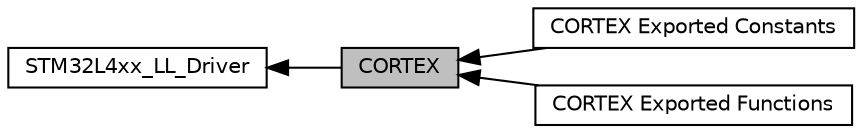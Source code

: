 digraph "CORTEX"
{
  edge [fontname="Helvetica",fontsize="10",labelfontname="Helvetica",labelfontsize="10"];
  node [fontname="Helvetica",fontsize="10",shape=box];
  rankdir=LR;
  Node3 [label="CORTEX Exported Constants",height=0.2,width=0.4,color="black", fillcolor="white", style="filled",URL="$group___c_o_r_t_e_x___l_l___exported___constants.html",tooltip=" "];
  Node4 [label="CORTEX Exported Functions",height=0.2,width=0.4,color="black", fillcolor="white", style="filled",URL="$group___c_o_r_t_e_x___l_l___exported___functions.html",tooltip=" "];
  Node2 [label="STM32L4xx_LL_Driver",height=0.2,width=0.4,color="black", fillcolor="white", style="filled",URL="$group___s_t_m32_l4xx___l_l___driver.html",tooltip=" "];
  Node1 [label="CORTEX",height=0.2,width=0.4,color="black", fillcolor="grey75", style="filled", fontcolor="black",tooltip=" "];
  Node2->Node1 [shape=plaintext, dir="back", style="solid"];
  Node1->Node3 [shape=plaintext, dir="back", style="solid"];
  Node1->Node4 [shape=plaintext, dir="back", style="solid"];
}
